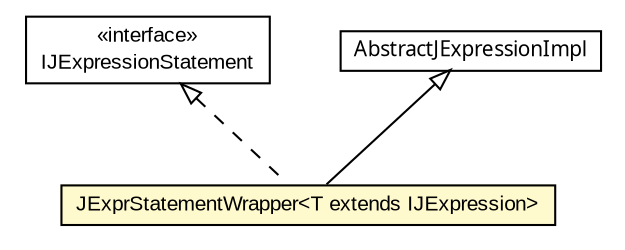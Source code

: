 #!/usr/local/bin/dot
#
# Class diagram 
# Generated by UMLGraph version 5.1 (http://www.umlgraph.org/)
#

digraph G {
	edge [fontname="arial",fontsize=10,labelfontname="arial",labelfontsize=10];
	node [fontname="arial",fontsize=10,shape=plaintext];
	nodesep=0.25;
	ranksep=0.5;
	// com.helger.jcodemodel.JExprStatementWrapper<T extends com.helger.jcodemodel.IJExpression>
	c4001 [label=<<table title="com.helger.jcodemodel.JExprStatementWrapper" border="0" cellborder="1" cellspacing="0" cellpadding="2" port="p" bgcolor="lemonChiffon" href="./JExprStatementWrapper.html">
		<tr><td><table border="0" cellspacing="0" cellpadding="1">
<tr><td align="center" balign="center"> JExprStatementWrapper&lt;T extends IJExpression&gt; </td></tr>
		</table></td></tr>
		</table>>, fontname="arial", fontcolor="black", fontsize=10.0];
	// com.helger.jcodemodel.IJExpressionStatement
	c4036 [label=<<table title="com.helger.jcodemodel.IJExpressionStatement" border="0" cellborder="1" cellspacing="0" cellpadding="2" port="p" href="./IJExpressionStatement.html">
		<tr><td><table border="0" cellspacing="0" cellpadding="1">
<tr><td align="center" balign="center"> &#171;interface&#187; </td></tr>
<tr><td align="center" balign="center"> IJExpressionStatement </td></tr>
		</table></td></tr>
		</table>>, fontname="arial", fontcolor="black", fontsize=10.0];
	// com.helger.jcodemodel.AbstractJExpressionImpl
	c4048 [label=<<table title="com.helger.jcodemodel.AbstractJExpressionImpl" border="0" cellborder="1" cellspacing="0" cellpadding="2" port="p" href="./AbstractJExpressionImpl.html">
		<tr><td><table border="0" cellspacing="0" cellpadding="1">
<tr><td align="center" balign="center"><font face="ariali"> AbstractJExpressionImpl </font></td></tr>
		</table></td></tr>
		</table>>, fontname="arial", fontcolor="black", fontsize=10.0];
	//com.helger.jcodemodel.JExprStatementWrapper<T extends com.helger.jcodemodel.IJExpression> extends com.helger.jcodemodel.AbstractJExpressionImpl
	c4048:p -> c4001:p [dir=back,arrowtail=empty];
	//com.helger.jcodemodel.JExprStatementWrapper<T extends com.helger.jcodemodel.IJExpression> implements com.helger.jcodemodel.IJExpressionStatement
	c4036:p -> c4001:p [dir=back,arrowtail=empty,style=dashed];
}

